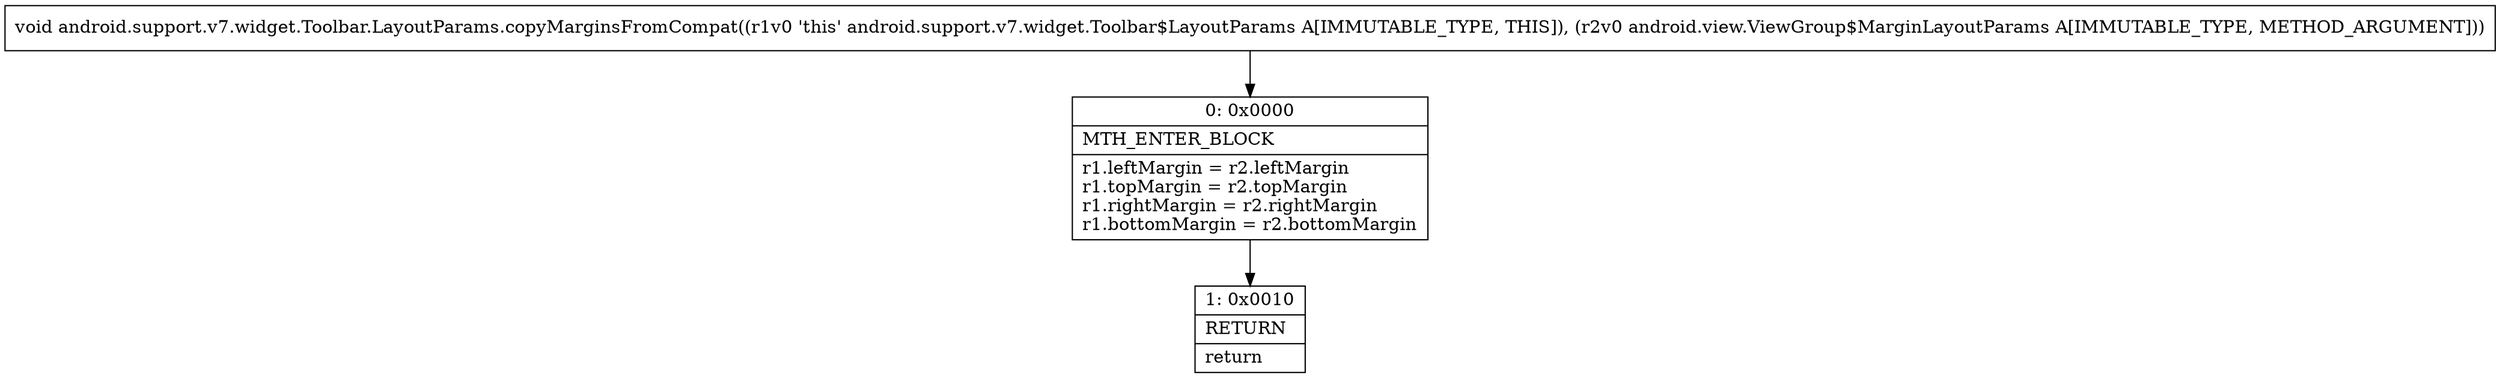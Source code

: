 digraph "CFG forandroid.support.v7.widget.Toolbar.LayoutParams.copyMarginsFromCompat(Landroid\/view\/ViewGroup$MarginLayoutParams;)V" {
Node_0 [shape=record,label="{0\:\ 0x0000|MTH_ENTER_BLOCK\l|r1.leftMargin = r2.leftMargin\lr1.topMargin = r2.topMargin\lr1.rightMargin = r2.rightMargin\lr1.bottomMargin = r2.bottomMargin\l}"];
Node_1 [shape=record,label="{1\:\ 0x0010|RETURN\l|return\l}"];
MethodNode[shape=record,label="{void android.support.v7.widget.Toolbar.LayoutParams.copyMarginsFromCompat((r1v0 'this' android.support.v7.widget.Toolbar$LayoutParams A[IMMUTABLE_TYPE, THIS]), (r2v0 android.view.ViewGroup$MarginLayoutParams A[IMMUTABLE_TYPE, METHOD_ARGUMENT])) }"];
MethodNode -> Node_0;
Node_0 -> Node_1;
}

